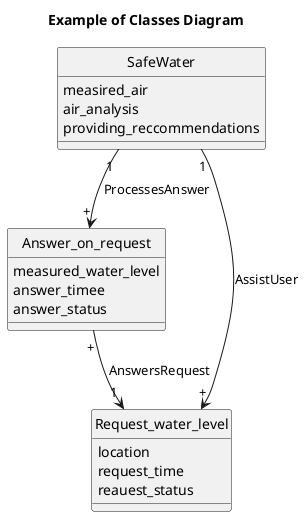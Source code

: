 @startuml
hide circle
title Example of Classes Diagram 

Class SafeWater{
    measired_air
    air_analysis
    providing_reccommendations
}

Class Answer_on_request{
    measured_water_level
    answer_timee
    answer_status
}

Class Request_water_level{
    location
    request_time
    reauest_status
}


SafeWater"1" --> "+"Answer_on_request: ProcessesAnswer

Answer_on_request"+" --> "1"Request_water_level: AnswersRequest

SafeWater"1" --> "+"Request_water_level: AssistUser
@enduml
